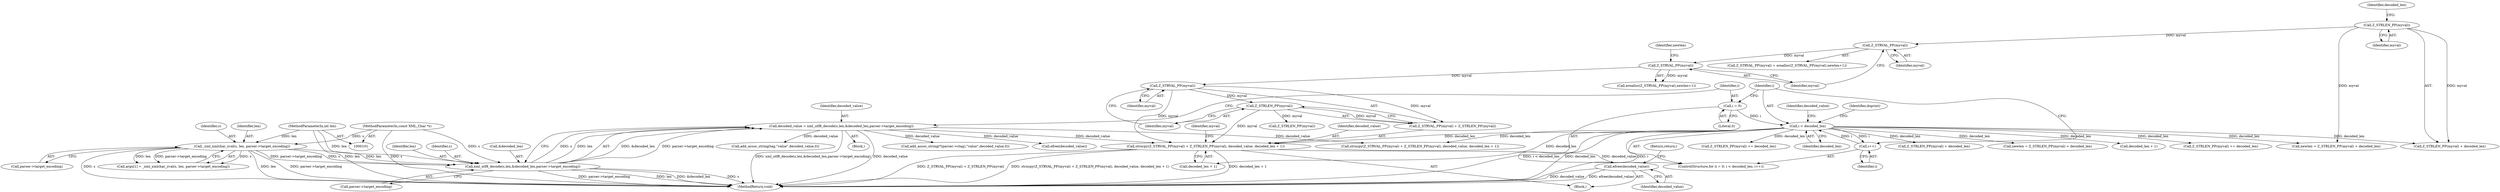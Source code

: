digraph "0_php_dccda88f27a084bcbbb30198ace12b4e7ae961cc_4@API" {
"1000378" [label="(Call,efree(decoded_value))"];
"1000364" [label="(Call,strncpy(Z_STRVAL_PP(myval) + Z_STRLEN_PP(myval), decoded_value, decoded_len + 1))"];
"1000366" [label="(Call,Z_STRVAL_PP(myval))"];
"1000359" [label="(Call,Z_STRVAL_PP(myval))"];
"1000356" [label="(Call,Z_STRVAL_PP(myval))"];
"1000352" [label="(Call,Z_STRLEN_PP(myval))"];
"1000368" [label="(Call,Z_STRLEN_PP(myval))"];
"1000169" [label="(Call,decoded_value = xml_utf8_decode(s,len,&decoded_len,parser->target_encoding))"];
"1000171" [label="(Call,xml_utf8_decode(s,len,&decoded_len,parser->target_encoding))"];
"1000134" [label="(Call,_xml_xmlchar_zval(s, len, parser->target_encoding))"];
"1000103" [label="(MethodParameterIn,const XML_Char *s)"];
"1000104" [label="(MethodParameterIn,int len)"];
"1000183" [label="(Call,i < decoded_len)"];
"1000186" [label="(Call,i++)"];
"1000180" [label="(Call,i = 0)"];
"1000182" [label="(Literal,0)"];
"1000179" [label="(ControlStructure,for (i = 0; i < decoded_len; i++))"];
"1000370" [label="(Identifier,decoded_value)"];
"1000355" [label="(Call,Z_STRVAL_PP(myval) = erealloc(Z_STRVAL_PP(myval),newlen+1))"];
"1000374" [label="(Call,Z_STRLEN_PP(myval) += decoded_len)"];
"1000349" [label="(Call,newlen = Z_STRLEN_PP(myval) + decoded_len)"];
"1000362" [label="(Identifier,newlen)"];
"1000191" [label="(Identifier,decoded_value)"];
"1000186" [label="(Call,i++)"];
"1000367" [label="(Identifier,myval)"];
"1000424" [label="(Call,add_assoc_string(tag,\"value\",decoded_value,0))"];
"1000130" [label="(Call,args[1] = _xml_xmlchar_zval(s, len, parser->target_encoding))"];
"1000371" [label="(Call,decoded_len + 1)"];
"1000360" [label="(Identifier,myval)"];
"1000137" [label="(Call,parser->target_encoding)"];
"1000180" [label="(Call,i = 0)"];
"1000380" [label="(Return,return;)"];
"1000104" [label="(MethodParameterIn,int len)"];
"1000171" [label="(Call,xml_utf8_decode(s,len,&decoded_len,parser->target_encoding))"];
"1000181" [label="(Identifier,i)"];
"1000184" [label="(Identifier,i)"];
"1000359" [label="(Call,Z_STRVAL_PP(myval))"];
"1000353" [label="(Identifier,myval)"];
"1000161" [label="(Block,)"];
"1000271" [label="(Call,add_assoc_string(*(parser->ctag),\"value\",decoded_value,0))"];
"1000465" [label="(MethodReturn,void)"];
"1000136" [label="(Identifier,len)"];
"1000135" [label="(Identifier,s)"];
"1000169" [label="(Call,decoded_value = xml_utf8_decode(s,len,&decoded_len,parser->target_encoding))"];
"1000354" [label="(Identifier,decoded_len)"];
"1000376" [label="(Identifier,myval)"];
"1000183" [label="(Call,i < decoded_len)"];
"1000364" [label="(Call,strncpy(Z_STRVAL_PP(myval) + Z_STRLEN_PP(myval), decoded_value, decoded_len + 1))"];
"1000375" [label="(Call,Z_STRLEN_PP(myval))"];
"1000240" [label="(Call,Z_STRLEN_PP(myval) + decoded_len)"];
"1000187" [label="(Identifier,i)"];
"1000103" [label="(MethodParameterIn,const XML_Char *s)"];
"1000347" [label="(Block,)"];
"1000253" [label="(Call,strncpy(Z_STRVAL_PP(myval) + Z_STRLEN_PP(myval), decoded_value, decoded_len + 1))"];
"1000238" [label="(Call,newlen = Z_STRLEN_PP(myval) + decoded_len)"];
"1000365" [label="(Call,Z_STRVAL_PP(myval) + Z_STRLEN_PP(myval))"];
"1000358" [label="(Call,erealloc(Z_STRVAL_PP(myval),newlen+1))"];
"1000368" [label="(Call,Z_STRLEN_PP(myval))"];
"1000463" [label="(Call,efree(decoded_value))"];
"1000176" [label="(Call,parser->target_encoding)"];
"1000170" [label="(Identifier,decoded_value)"];
"1000174" [label="(Call,&decoded_len)"];
"1000134" [label="(Call,_xml_xmlchar_zval(s, len, parser->target_encoding))"];
"1000357" [label="(Identifier,myval)"];
"1000173" [label="(Identifier,len)"];
"1000260" [label="(Call,decoded_len + 1)"];
"1000209" [label="(Identifier,doprint)"];
"1000356" [label="(Call,Z_STRVAL_PP(myval))"];
"1000263" [label="(Call,Z_STRLEN_PP(myval) += decoded_len)"];
"1000172" [label="(Identifier,s)"];
"1000185" [label="(Identifier,decoded_len)"];
"1000379" [label="(Identifier,decoded_value)"];
"1000352" [label="(Call,Z_STRLEN_PP(myval))"];
"1000378" [label="(Call,efree(decoded_value))"];
"1000351" [label="(Call,Z_STRLEN_PP(myval) + decoded_len)"];
"1000366" [label="(Call,Z_STRVAL_PP(myval))"];
"1000369" [label="(Identifier,myval)"];
"1000378" -> "1000347"  [label="AST: "];
"1000378" -> "1000379"  [label="CFG: "];
"1000379" -> "1000378"  [label="AST: "];
"1000380" -> "1000378"  [label="CFG: "];
"1000378" -> "1000465"  [label="DDG: decoded_value"];
"1000378" -> "1000465"  [label="DDG: efree(decoded_value)"];
"1000364" -> "1000378"  [label="DDG: decoded_value"];
"1000364" -> "1000347"  [label="AST: "];
"1000364" -> "1000371"  [label="CFG: "];
"1000365" -> "1000364"  [label="AST: "];
"1000370" -> "1000364"  [label="AST: "];
"1000371" -> "1000364"  [label="AST: "];
"1000376" -> "1000364"  [label="CFG: "];
"1000364" -> "1000465"  [label="DDG: Z_STRVAL_PP(myval) + Z_STRLEN_PP(myval)"];
"1000364" -> "1000465"  [label="DDG: strncpy(Z_STRVAL_PP(myval) + Z_STRLEN_PP(myval), decoded_value, decoded_len + 1)"];
"1000364" -> "1000465"  [label="DDG: decoded_len + 1"];
"1000366" -> "1000364"  [label="DDG: myval"];
"1000368" -> "1000364"  [label="DDG: myval"];
"1000169" -> "1000364"  [label="DDG: decoded_value"];
"1000183" -> "1000364"  [label="DDG: decoded_len"];
"1000366" -> "1000365"  [label="AST: "];
"1000366" -> "1000367"  [label="CFG: "];
"1000367" -> "1000366"  [label="AST: "];
"1000369" -> "1000366"  [label="CFG: "];
"1000366" -> "1000365"  [label="DDG: myval"];
"1000359" -> "1000366"  [label="DDG: myval"];
"1000366" -> "1000368"  [label="DDG: myval"];
"1000359" -> "1000358"  [label="AST: "];
"1000359" -> "1000360"  [label="CFG: "];
"1000360" -> "1000359"  [label="AST: "];
"1000362" -> "1000359"  [label="CFG: "];
"1000359" -> "1000358"  [label="DDG: myval"];
"1000356" -> "1000359"  [label="DDG: myval"];
"1000356" -> "1000355"  [label="AST: "];
"1000356" -> "1000357"  [label="CFG: "];
"1000357" -> "1000356"  [label="AST: "];
"1000360" -> "1000356"  [label="CFG: "];
"1000352" -> "1000356"  [label="DDG: myval"];
"1000352" -> "1000351"  [label="AST: "];
"1000352" -> "1000353"  [label="CFG: "];
"1000353" -> "1000352"  [label="AST: "];
"1000354" -> "1000352"  [label="CFG: "];
"1000352" -> "1000349"  [label="DDG: myval"];
"1000352" -> "1000351"  [label="DDG: myval"];
"1000368" -> "1000365"  [label="AST: "];
"1000368" -> "1000369"  [label="CFG: "];
"1000369" -> "1000368"  [label="AST: "];
"1000365" -> "1000368"  [label="CFG: "];
"1000368" -> "1000365"  [label="DDG: myval"];
"1000368" -> "1000375"  [label="DDG: myval"];
"1000169" -> "1000161"  [label="AST: "];
"1000169" -> "1000171"  [label="CFG: "];
"1000170" -> "1000169"  [label="AST: "];
"1000171" -> "1000169"  [label="AST: "];
"1000181" -> "1000169"  [label="CFG: "];
"1000169" -> "1000465"  [label="DDG: xml_utf8_decode(s,len,&decoded_len,parser->target_encoding)"];
"1000169" -> "1000465"  [label="DDG: decoded_value"];
"1000171" -> "1000169"  [label="DDG: s"];
"1000171" -> "1000169"  [label="DDG: len"];
"1000171" -> "1000169"  [label="DDG: &decoded_len"];
"1000171" -> "1000169"  [label="DDG: parser->target_encoding"];
"1000169" -> "1000253"  [label="DDG: decoded_value"];
"1000169" -> "1000271"  [label="DDG: decoded_value"];
"1000169" -> "1000424"  [label="DDG: decoded_value"];
"1000169" -> "1000463"  [label="DDG: decoded_value"];
"1000171" -> "1000176"  [label="CFG: "];
"1000172" -> "1000171"  [label="AST: "];
"1000173" -> "1000171"  [label="AST: "];
"1000174" -> "1000171"  [label="AST: "];
"1000176" -> "1000171"  [label="AST: "];
"1000171" -> "1000465"  [label="DDG: s"];
"1000171" -> "1000465"  [label="DDG: parser->target_encoding"];
"1000171" -> "1000465"  [label="DDG: len"];
"1000171" -> "1000465"  [label="DDG: &decoded_len"];
"1000134" -> "1000171"  [label="DDG: s"];
"1000134" -> "1000171"  [label="DDG: len"];
"1000134" -> "1000171"  [label="DDG: parser->target_encoding"];
"1000103" -> "1000171"  [label="DDG: s"];
"1000104" -> "1000171"  [label="DDG: len"];
"1000134" -> "1000130"  [label="AST: "];
"1000134" -> "1000137"  [label="CFG: "];
"1000135" -> "1000134"  [label="AST: "];
"1000136" -> "1000134"  [label="AST: "];
"1000137" -> "1000134"  [label="AST: "];
"1000130" -> "1000134"  [label="CFG: "];
"1000134" -> "1000465"  [label="DDG: s"];
"1000134" -> "1000465"  [label="DDG: len"];
"1000134" -> "1000465"  [label="DDG: parser->target_encoding"];
"1000134" -> "1000130"  [label="DDG: s"];
"1000134" -> "1000130"  [label="DDG: len"];
"1000134" -> "1000130"  [label="DDG: parser->target_encoding"];
"1000103" -> "1000134"  [label="DDG: s"];
"1000104" -> "1000134"  [label="DDG: len"];
"1000103" -> "1000101"  [label="AST: "];
"1000103" -> "1000465"  [label="DDG: s"];
"1000104" -> "1000101"  [label="AST: "];
"1000104" -> "1000465"  [label="DDG: len"];
"1000183" -> "1000179"  [label="AST: "];
"1000183" -> "1000185"  [label="CFG: "];
"1000184" -> "1000183"  [label="AST: "];
"1000185" -> "1000183"  [label="AST: "];
"1000191" -> "1000183"  [label="CFG: "];
"1000209" -> "1000183"  [label="CFG: "];
"1000183" -> "1000465"  [label="DDG: decoded_len"];
"1000183" -> "1000465"  [label="DDG: i"];
"1000183" -> "1000465"  [label="DDG: i < decoded_len"];
"1000186" -> "1000183"  [label="DDG: i"];
"1000180" -> "1000183"  [label="DDG: i"];
"1000183" -> "1000186"  [label="DDG: i"];
"1000183" -> "1000238"  [label="DDG: decoded_len"];
"1000183" -> "1000240"  [label="DDG: decoded_len"];
"1000183" -> "1000253"  [label="DDG: decoded_len"];
"1000183" -> "1000260"  [label="DDG: decoded_len"];
"1000183" -> "1000263"  [label="DDG: decoded_len"];
"1000183" -> "1000349"  [label="DDG: decoded_len"];
"1000183" -> "1000351"  [label="DDG: decoded_len"];
"1000183" -> "1000371"  [label="DDG: decoded_len"];
"1000183" -> "1000374"  [label="DDG: decoded_len"];
"1000186" -> "1000179"  [label="AST: "];
"1000186" -> "1000187"  [label="CFG: "];
"1000187" -> "1000186"  [label="AST: "];
"1000184" -> "1000186"  [label="CFG: "];
"1000180" -> "1000179"  [label="AST: "];
"1000180" -> "1000182"  [label="CFG: "];
"1000181" -> "1000180"  [label="AST: "];
"1000182" -> "1000180"  [label="AST: "];
"1000184" -> "1000180"  [label="CFG: "];
}
